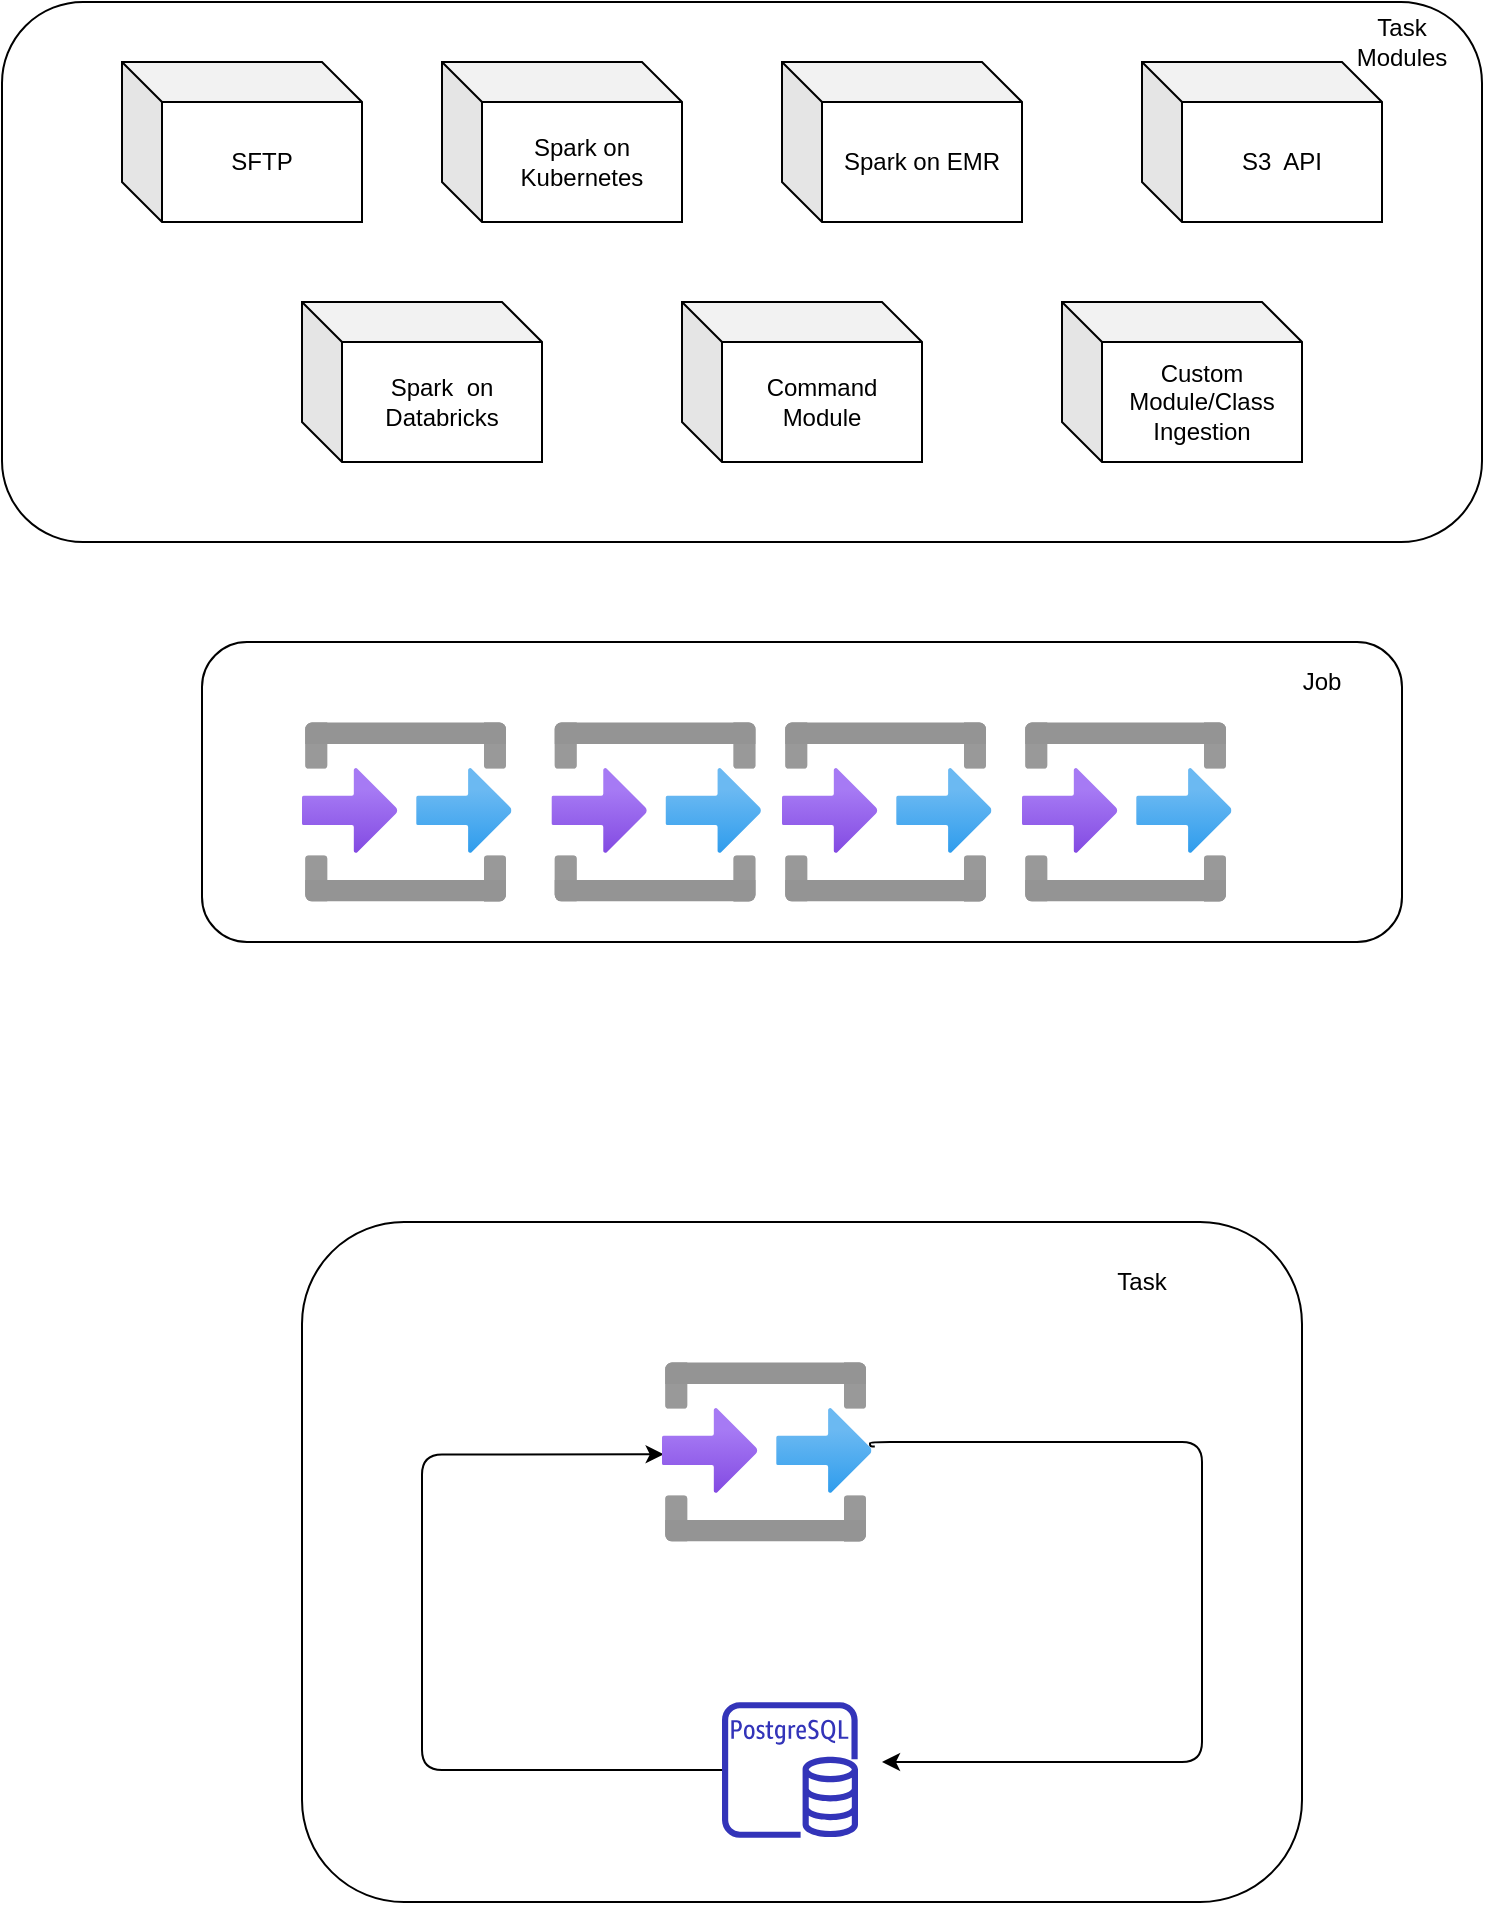 <mxfile version="14.3.1" type="github">
  <diagram id="nSkH1ZWl0PtohvV5s2j_" name="Page-1">
    <mxGraphModel dx="2574" dy="1404" grid="1" gridSize="10" guides="1" tooltips="1" connect="1" arrows="1" fold="1" page="1" pageScale="1" pageWidth="850" pageHeight="1100" math="0" shadow="0">
      <root>
        <mxCell id="0" />
        <mxCell id="1" parent="0" />
        <mxCell id="oE-u527mggu9z8SD60DJ-26" value="" style="rounded=1;whiteSpace=wrap;html=1;sketch=0;" vertex="1" parent="1">
          <mxGeometry x="140" y="330" width="600" height="150" as="geometry" />
        </mxCell>
        <mxCell id="oE-u527mggu9z8SD60DJ-23" value="" style="rounded=1;whiteSpace=wrap;html=1;" vertex="1" parent="1">
          <mxGeometry x="40" y="10" width="740" height="270" as="geometry" />
        </mxCell>
        <mxCell id="oE-u527mggu9z8SD60DJ-22" value="" style="rounded=1;whiteSpace=wrap;html=1;" vertex="1" parent="1">
          <mxGeometry x="190" y="620" width="500" height="340" as="geometry" />
        </mxCell>
        <mxCell id="oE-u527mggu9z8SD60DJ-1" value="SFTP" style="shape=cube;whiteSpace=wrap;html=1;boundedLbl=1;backgroundOutline=1;darkOpacity=0.05;darkOpacity2=0.1;" vertex="1" parent="1">
          <mxGeometry x="100" y="40" width="120" height="80" as="geometry" />
        </mxCell>
        <mxCell id="oE-u527mggu9z8SD60DJ-2" value="Spark on Kubernetes" style="shape=cube;whiteSpace=wrap;html=1;boundedLbl=1;backgroundOutline=1;darkOpacity=0.05;darkOpacity2=0.1;" vertex="1" parent="1">
          <mxGeometry x="260" y="40" width="120" height="80" as="geometry" />
        </mxCell>
        <mxCell id="oE-u527mggu9z8SD60DJ-3" value="Spark on EMR" style="shape=cube;whiteSpace=wrap;html=1;boundedLbl=1;backgroundOutline=1;darkOpacity=0.05;darkOpacity2=0.1;" vertex="1" parent="1">
          <mxGeometry x="430" y="40" width="120" height="80" as="geometry" />
        </mxCell>
        <mxCell id="oE-u527mggu9z8SD60DJ-4" value="S3&amp;nbsp; API" style="shape=cube;whiteSpace=wrap;html=1;boundedLbl=1;backgroundOutline=1;darkOpacity=0.05;darkOpacity2=0.1;" vertex="1" parent="1">
          <mxGeometry x="610" y="40" width="120" height="80" as="geometry" />
        </mxCell>
        <mxCell id="oE-u527mggu9z8SD60DJ-5" value="Spark&amp;nbsp; on Databricks" style="shape=cube;whiteSpace=wrap;html=1;boundedLbl=1;backgroundOutline=1;darkOpacity=0.05;darkOpacity2=0.1;" vertex="1" parent="1">
          <mxGeometry x="190" y="160" width="120" height="80" as="geometry" />
        </mxCell>
        <mxCell id="oE-u527mggu9z8SD60DJ-6" value="Command Module" style="shape=cube;whiteSpace=wrap;html=1;boundedLbl=1;backgroundOutline=1;darkOpacity=0.05;darkOpacity2=0.1;" vertex="1" parent="1">
          <mxGeometry x="380" y="160" width="120" height="80" as="geometry" />
        </mxCell>
        <mxCell id="oE-u527mggu9z8SD60DJ-8" value="Custom Module/Class Ingestion" style="shape=cube;whiteSpace=wrap;html=1;boundedLbl=1;backgroundOutline=1;darkOpacity=0.05;darkOpacity2=0.1;" vertex="1" parent="1">
          <mxGeometry x="570" y="160" width="120" height="80" as="geometry" />
        </mxCell>
        <mxCell id="oE-u527mggu9z8SD60DJ-13" value="" style="aspect=fixed;html=1;points=[];align=center;image;fontSize=12;image=img/lib/azure2/general/Input_Output.svg;sketch=0;flipH=0;flipV=0;" vertex="1" parent="1">
          <mxGeometry x="190" y="370" width="104.73" height="90" as="geometry" />
        </mxCell>
        <mxCell id="oE-u527mggu9z8SD60DJ-14" value="" style="aspect=fixed;html=1;points=[];align=center;image;fontSize=12;image=img/lib/azure2/general/Input_Output.svg;sketch=0;flipH=0;flipV=0;" vertex="1" parent="1">
          <mxGeometry x="550" y="370" width="104.73" height="90" as="geometry" />
        </mxCell>
        <mxCell id="oE-u527mggu9z8SD60DJ-15" value="" style="aspect=fixed;html=1;points=[];align=center;image;fontSize=12;image=img/lib/azure2/general/Input_Output.svg;sketch=0;flipH=0;flipV=0;" vertex="1" parent="1">
          <mxGeometry x="430" y="370" width="104.73" height="90" as="geometry" />
        </mxCell>
        <mxCell id="oE-u527mggu9z8SD60DJ-16" value="" style="aspect=fixed;html=1;points=[];align=center;image;fontSize=12;image=img/lib/azure2/general/Input_Output.svg;sketch=0;flipH=0;flipV=0;" vertex="1" parent="1">
          <mxGeometry x="314.73" y="370" width="104.73" height="90" as="geometry" />
        </mxCell>
        <mxCell id="oE-u527mggu9z8SD60DJ-21" style="edgeStyle=orthogonalEdgeStyle;rounded=1;orthogonalLoop=1;jettySize=auto;html=1;entryX=0.008;entryY=0.513;entryDx=0;entryDy=0;entryPerimeter=0;" edge="1" parent="1" source="oE-u527mggu9z8SD60DJ-17" target="oE-u527mggu9z8SD60DJ-18">
          <mxGeometry relative="1" as="geometry">
            <mxPoint x="250" y="730" as="targetPoint" />
            <Array as="points">
              <mxPoint x="250" y="894" />
              <mxPoint x="250" y="736" />
            </Array>
          </mxGeometry>
        </mxCell>
        <mxCell id="oE-u527mggu9z8SD60DJ-17" value="" style="outlineConnect=0;fontColor=#232F3E;gradientColor=none;fillColor=#3334B9;strokeColor=none;dashed=0;verticalLabelPosition=bottom;verticalAlign=top;align=center;html=1;fontSize=12;fontStyle=0;aspect=fixed;pointerEvents=1;shape=mxgraph.aws4.rds_postgresql_instance;" vertex="1" parent="1">
          <mxGeometry x="400" y="860" width="68" height="68" as="geometry" />
        </mxCell>
        <mxCell id="oE-u527mggu9z8SD60DJ-20" style="edgeStyle=orthogonalEdgeStyle;rounded=1;orthogonalLoop=1;jettySize=auto;html=1;exitX=1.016;exitY=0.469;exitDx=0;exitDy=0;exitPerimeter=0;" edge="1" parent="1" source="oE-u527mggu9z8SD60DJ-18">
          <mxGeometry relative="1" as="geometry">
            <mxPoint x="480" y="890" as="targetPoint" />
            <mxPoint x="474" y="748" as="sourcePoint" />
            <Array as="points">
              <mxPoint x="474" y="732" />
              <mxPoint x="474" y="730" />
              <mxPoint x="640" y="730" />
              <mxPoint x="640" y="890" />
            </Array>
          </mxGeometry>
        </mxCell>
        <mxCell id="oE-u527mggu9z8SD60DJ-18" value="" style="aspect=fixed;html=1;points=[];align=center;image;fontSize=12;image=img/lib/azure2/general/Input_Output.svg;" vertex="1" parent="1">
          <mxGeometry x="370" y="690" width="104.73" height="90" as="geometry" />
        </mxCell>
        <mxCell id="oE-u527mggu9z8SD60DJ-24" value="Task" style="text;html=1;strokeColor=none;fillColor=none;align=center;verticalAlign=middle;whiteSpace=wrap;rounded=0;sketch=0;" vertex="1" parent="1">
          <mxGeometry x="590" y="640" width="40" height="20" as="geometry" />
        </mxCell>
        <mxCell id="oE-u527mggu9z8SD60DJ-25" value="Task Modules" style="text;html=1;strokeColor=none;fillColor=none;align=center;verticalAlign=middle;whiteSpace=wrap;rounded=0;sketch=0;" vertex="1" parent="1">
          <mxGeometry x="720" y="20" width="40" height="20" as="geometry" />
        </mxCell>
        <mxCell id="oE-u527mggu9z8SD60DJ-27" value="Job" style="text;html=1;strokeColor=none;fillColor=none;align=center;verticalAlign=middle;whiteSpace=wrap;rounded=0;sketch=0;" vertex="1" parent="1">
          <mxGeometry x="680" y="340" width="40" height="20" as="geometry" />
        </mxCell>
      </root>
    </mxGraphModel>
  </diagram>
</mxfile>
